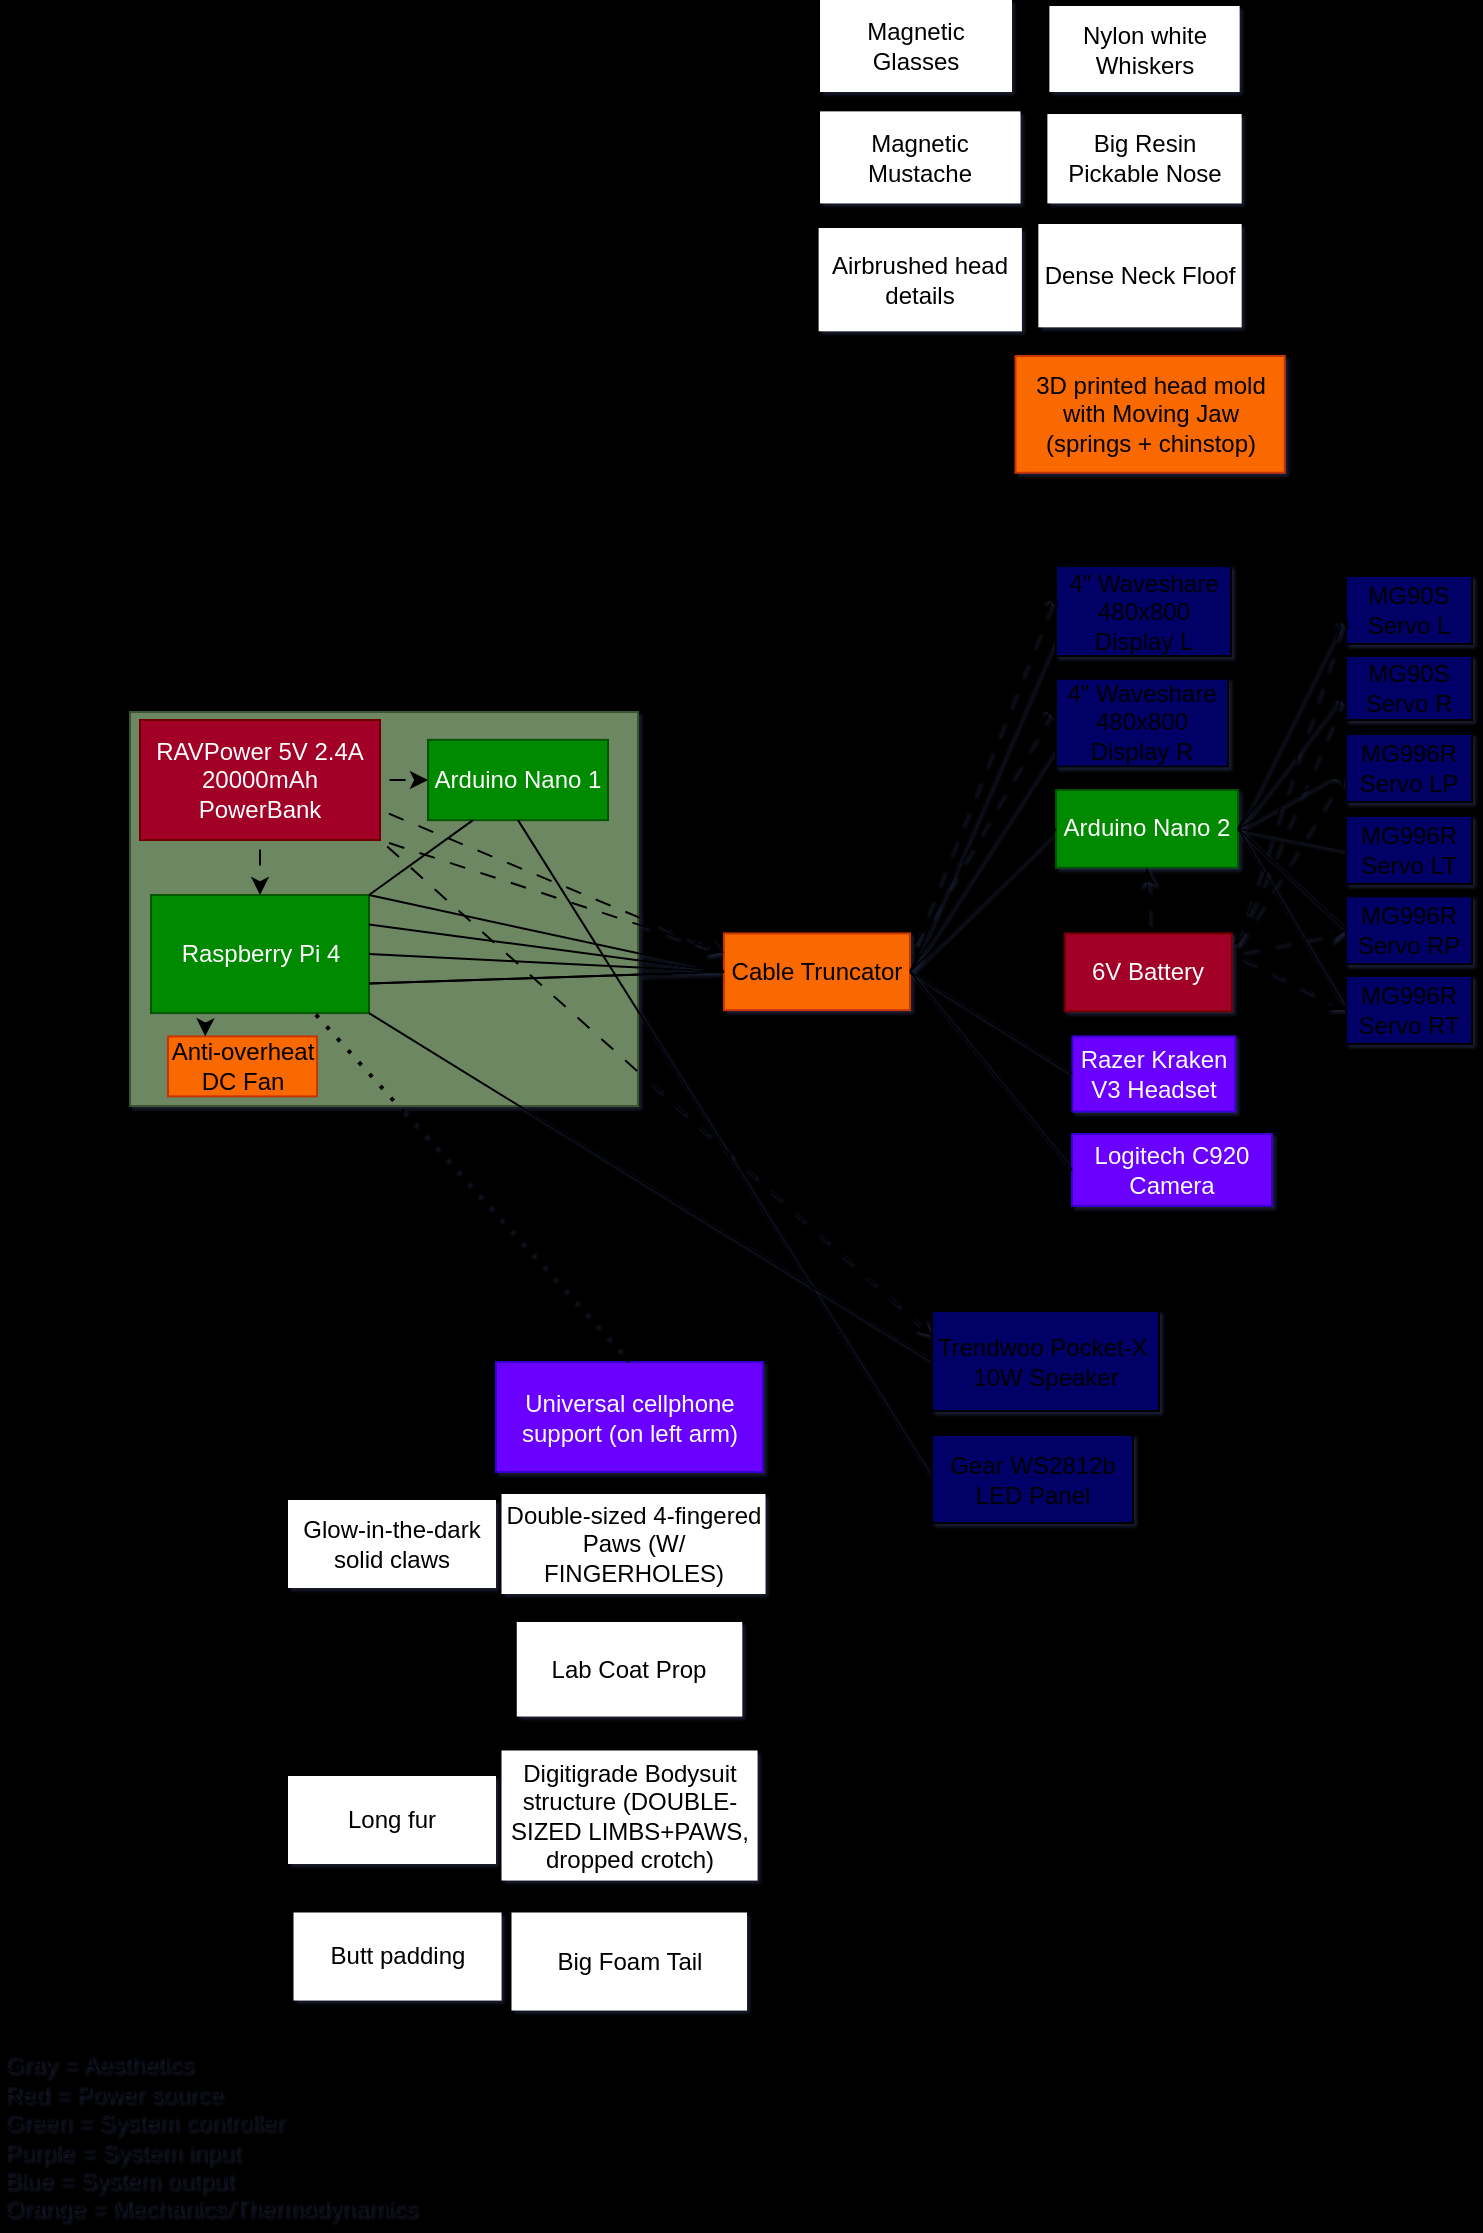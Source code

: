 <mxfile>
    <diagram id="meEQKwicSAwc1KFZT5nb" name="Page-1">
        <mxGraphModel dx="825" dy="610" grid="0" gridSize="10" guides="1" tooltips="1" connect="1" arrows="1" fold="1" page="1" pageScale="1" pageWidth="827" pageHeight="1169" background="#000000" math="0" shadow="1">
            <root>
                <mxCell id="0"/>
                <mxCell id="1" parent="0"/>
                <mxCell id="DGbpkix3uCbMqAGdI3nw-2" value="" style="rounded=0;whiteSpace=wrap;html=1;fillColor=#6d8764;fontColor=#ffffff;strokeColor=#3A5431;" parent="1" vertex="1">
                    <mxGeometry x="74" y="403" width="254" height="197" as="geometry"/>
                </mxCell>
                <mxCell id="sJYIKFFBBBpRVcEcnY1A-2" value="Raspberry Pi 4" style="rounded=0;whiteSpace=wrap;html=1;fillColor=#008a00;fontColor=#ffffff;strokeColor=#005700;" parent="1" vertex="1">
                    <mxGeometry x="84.5" y="494.53" width="109" height="59" as="geometry"/>
                </mxCell>
                <mxCell id="sJYIKFFBBBpRVcEcnY1A-4" value="RAVPower 5V 2.4A&lt;br&gt;20000mAh PowerBank" style="rounded=0;whiteSpace=wrap;html=1;fillColor=#a20025;fontColor=#ffffff;strokeColor=#6F0000;" parent="1" vertex="1">
                    <mxGeometry x="79" y="407" width="120" height="60" as="geometry"/>
                </mxCell>
                <mxCell id="MiqG1OLB_oiA9NUDDggW-1" value="Trendwoo Pocket-X&amp;nbsp;&lt;br&gt;10W Speaker" style="rounded=0;whiteSpace=wrap;html=1;fillColor=#000066;" parent="1" vertex="1">
                    <mxGeometry x="475.0" y="702.5" width="113.5" height="50" as="geometry"/>
                </mxCell>
                <mxCell id="MiqG1OLB_oiA9NUDDggW-14" value="4&quot; Waveshare&lt;br&gt;480x800 Display L" style="rounded=0;whiteSpace=wrap;html=1;fillColor=#000066;" parent="1" vertex="1">
                    <mxGeometry x="537.0" y="330.02" width="87.5" height="45" as="geometry"/>
                </mxCell>
                <mxCell id="MiqG1OLB_oiA9NUDDggW-16" value="Razer Kraken V3 Headset" style="rounded=0;whiteSpace=wrap;html=1;fillColor=#6a00ff;fontColor=#ffffff;strokeColor=#3700CC;" parent="1" vertex="1">
                    <mxGeometry x="545.17" y="565.18" width="81.5" height="37.65" as="geometry"/>
                </mxCell>
                <mxCell id="MiqG1OLB_oiA9NUDDggW-20" value="4&quot; Waveshare&lt;br&gt;480x800 Display R" style="rounded=0;whiteSpace=wrap;html=1;fillColor=#000066;" parent="1" vertex="1">
                    <mxGeometry x="537.0" y="386.35" width="86" height="44" as="geometry"/>
                </mxCell>
                <mxCell id="EwRE9bhfaP1bS0f3p2Km-1" value="3D printed head mold with Moving Jaw &lt;br&gt;(springs + chinstop)" style="rounded=0;whiteSpace=wrap;html=1;fillColor=#fa6800;fontColor=#000000;strokeColor=#C73500;" parent="1" vertex="1">
                    <mxGeometry x="516.73" y="225" width="134.64" height="58.37" as="geometry"/>
                </mxCell>
                <mxCell id="1WqXuKTqIWCNE-_j3OdE-2" value="" style="endArrow=none;html=1;exitX=1;exitY=0.5;exitDx=0;exitDy=0;entryX=0;entryY=0.75;entryDx=0;entryDy=0;" parent="1" source="16" target="MiqG1OLB_oiA9NUDDggW-20" edge="1">
                    <mxGeometry width="50" height="50" relative="1" as="geometry">
                        <mxPoint x="363.68" y="402.63" as="sourcePoint"/>
                        <mxPoint x="519" y="425" as="targetPoint"/>
                    </mxGeometry>
                </mxCell>
                <mxCell id="1WqXuKTqIWCNE-_j3OdE-3" value="" style="endArrow=classic;html=1;entryX=0;entryY=0.25;entryDx=0;entryDy=0;exitX=1;exitY=0.25;exitDx=0;exitDy=0;flowAnimation=1;" parent="1" source="16" target="MiqG1OLB_oiA9NUDDggW-20" edge="1">
                    <mxGeometry width="50" height="50" relative="1" as="geometry">
                        <mxPoint x="336.68" y="451.63" as="sourcePoint"/>
                        <mxPoint x="27.68" y="677.63" as="targetPoint"/>
                    </mxGeometry>
                </mxCell>
                <mxCell id="Ozhnao1Kgd7wMi6BiEIW-4" value="Digitigrade Bodysuit structure (DOUBLE-SIZED LIMBS+PAWS, dropped crotch)" style="rounded=0;whiteSpace=wrap;html=1;strokeColor=none;" parent="1" vertex="1">
                    <mxGeometry x="259.75" y="922.25" width="128" height="65" as="geometry"/>
                </mxCell>
                <mxCell id="DGbpkix3uCbMqAGdI3nw-13" value="Lab Coat Prop" style="rounded=0;whiteSpace=wrap;html=1;strokeColor=none;" parent="1" vertex="1">
                    <mxGeometry x="267.38" y="858" width="112.73" height="47.25" as="geometry"/>
                </mxCell>
                <mxCell id="Nwgi6No1Y5rALYJXFBc9-3" value="Gear WS2812b LED Panel" style="rounded=0;whiteSpace=wrap;html=1;fillColor=#000066;" parent="1" vertex="1">
                    <mxGeometry x="475.0" y="764.5" width="100.5" height="44" as="geometry"/>
                </mxCell>
                <mxCell id="H9GIjnEAIh9E3dcZyppp-1" value="Nylon white Whiskers" style="rounded=0;whiteSpace=wrap;html=1;gradientColor=none;gradientDirection=radial;strokeColor=none;shadow=0;sketch=0;" parent="1" vertex="1">
                    <mxGeometry x="533.7" y="50.0" width="95.11" height="43" as="geometry"/>
                </mxCell>
                <mxCell id="G8CKnrLTyZzQH0mxdqqO-1" value="Big Foam Tail" style="rounded=0;whiteSpace=wrap;html=1;strokeColor=none;" parent="1" vertex="1">
                    <mxGeometry x="264.75" y="1003.25" width="117.75" height="49" as="geometry"/>
                </mxCell>
                <mxCell id="mjT4M5Ip4WEiN_Ukw4vy-4" value="Big Resin Pickable Nose" style="rounded=0;whiteSpace=wrap;html=1;strokeColor=none;" parent="1" vertex="1">
                    <mxGeometry x="532.7" y="104.0" width="97.11" height="44.69" as="geometry"/>
                </mxCell>
                <mxCell id="l3iReEpkzlMMZ4JEiKjo-1" value="Arduino Nano 2" style="rounded=0;whiteSpace=wrap;html=1;fillColor=#008a00;fontColor=#ffffff;strokeColor=#005700;" parent="1" vertex="1">
                    <mxGeometry x="537" y="442" width="91" height="38.85" as="geometry"/>
                </mxCell>
                <mxCell id="l3iReEpkzlMMZ4JEiKjo-6" value="MG90S Servo L" style="rounded=0;whiteSpace=wrap;html=1;fillColor=#000066;" parent="1" vertex="1">
                    <mxGeometry x="682.0" y="335" width="63" height="34" as="geometry"/>
                </mxCell>
                <mxCell id="l3iReEpkzlMMZ4JEiKjo-7" value="MG90S Servo R" style="rounded=0;whiteSpace=wrap;html=1;fillColor=#000066;" parent="1" vertex="1">
                    <mxGeometry x="682.0" y="374.99" width="63" height="32" as="geometry"/>
                </mxCell>
                <mxCell id="l3iReEpkzlMMZ4JEiKjo-9" value="" style="endArrow=none;html=1;entryX=1;entryY=0.5;entryDx=0;entryDy=0;exitX=0;exitY=0.5;exitDx=0;exitDy=0;" parent="1" source="l3iReEpkzlMMZ4JEiKjo-7" target="l3iReEpkzlMMZ4JEiKjo-1" edge="1">
                    <mxGeometry width="50" height="50" relative="1" as="geometry">
                        <mxPoint x="111.68" y="1038.55" as="sourcePoint"/>
                        <mxPoint x="646.68" y="436.05" as="targetPoint"/>
                    </mxGeometry>
                </mxCell>
                <mxCell id="l3iReEpkzlMMZ4JEiKjo-10" value="" style="endArrow=none;html=1;entryX=0;entryY=0.5;entryDx=0;entryDy=0;exitX=1;exitY=0.5;exitDx=0;exitDy=0;" parent="1" source="l3iReEpkzlMMZ4JEiKjo-1" target="l3iReEpkzlMMZ4JEiKjo-6" edge="1">
                    <mxGeometry width="50" height="50" relative="1" as="geometry">
                        <mxPoint x="646.68" y="441.36" as="sourcePoint"/>
                        <mxPoint x="165.68" y="943.37" as="targetPoint"/>
                    </mxGeometry>
                </mxCell>
                <mxCell id="1nplpBPKuo-pAkyZSkpJ-1" value="Dense Neck Floof" style="rounded=0;whiteSpace=wrap;html=1;strokeColor=none;" parent="1" vertex="1">
                    <mxGeometry x="528.18" y="159" width="101.63" height="51.63" as="geometry"/>
                </mxCell>
                <mxCell id="mBO-9hLZOUBeBoBWAcDw-1" value="Universal cellphone support (on left arm)" style="rounded=0;whiteSpace=wrap;html=1;fillColor=#6a00ff;fontColor=#ffffff;strokeColor=#3700CC;" parent="1" vertex="1">
                    <mxGeometry x="257.0" y="728" width="133.5" height="55" as="geometry"/>
                </mxCell>
                <mxCell id="xO1Hjzes8Y6__K4B7noJ-2" value="Double-sized 4-fingered&lt;br&gt;Paws (W/ FINGERHOLES)" style="rounded=0;whiteSpace=wrap;html=1;strokeColor=none;" parent="1" vertex="1">
                    <mxGeometry x="259.75" y="794" width="131.98" height="50" as="geometry"/>
                </mxCell>
                <mxCell id="nYuNfDLr34HPvWMLvB9R-5" value="" style="endArrow=classic;html=1;exitX=1;exitY=0.25;exitDx=0;exitDy=0;entryX=0;entryY=0.25;entryDx=0;entryDy=0;flowAnimation=1;" parent="1" source="16" target="MiqG1OLB_oiA9NUDDggW-14" edge="1">
                    <mxGeometry width="50" height="50" relative="1" as="geometry">
                        <mxPoint x="327.68" y="448.63" as="sourcePoint"/>
                        <mxPoint x="503" y="377" as="targetPoint"/>
                    </mxGeometry>
                </mxCell>
                <mxCell id="nYuNfDLr34HPvWMLvB9R-9" value="" style="endArrow=none;html=1;entryX=0;entryY=0.5;entryDx=0;entryDy=0;exitX=1;exitY=0.5;exitDx=0;exitDy=0;" parent="1" source="16" target="MiqG1OLB_oiA9NUDDggW-16" edge="1">
                    <mxGeometry width="50" height="50" relative="1" as="geometry">
                        <mxPoint x="341.68" y="543.63" as="sourcePoint"/>
                        <mxPoint x="328.68" y="500.63" as="targetPoint"/>
                    </mxGeometry>
                </mxCell>
                <mxCell id="P2U7Luo28GVeBd__tEnY-2" value="" style="endArrow=classic;html=1;exitX=0.5;exitY=1;exitDx=0;exitDy=0;entryX=0.5;entryY=0;entryDx=0;entryDy=0;flowAnimation=1;" parent="1" source="sJYIKFFBBBpRVcEcnY1A-4" target="sJYIKFFBBBpRVcEcnY1A-2" edge="1">
                    <mxGeometry width="50" height="50" relative="1" as="geometry">
                        <mxPoint x="307.68" y="600" as="sourcePoint"/>
                        <mxPoint x="357.68" y="550" as="targetPoint"/>
                    </mxGeometry>
                </mxCell>
                <mxCell id="Yjcuvt-7D69lJ8ES1OOV-1" value="Arduino Nano 1" style="rounded=0;whiteSpace=wrap;html=1;fillColor=#008a00;fontColor=#ffffff;strokeColor=#005700;" parent="1" vertex="1">
                    <mxGeometry x="223" y="416.94" width="90" height="40.13" as="geometry"/>
                </mxCell>
                <mxCell id="Yjcuvt-7D69lJ8ES1OOV-2" value="" style="endArrow=classic;html=1;exitX=1;exitY=0.5;exitDx=0;exitDy=0;entryX=0;entryY=0.5;entryDx=0;entryDy=0;flowAnimation=1;" parent="1" source="sJYIKFFBBBpRVcEcnY1A-4" target="Yjcuvt-7D69lJ8ES1OOV-1" edge="1">
                    <mxGeometry width="50" height="50" relative="1" as="geometry">
                        <mxPoint x="307.68" y="680" as="sourcePoint"/>
                        <mxPoint x="357.68" y="630" as="targetPoint"/>
                    </mxGeometry>
                </mxCell>
                <mxCell id="dLq0NmMCFaMVdCEzxlDA-1" value="Glow-in-the-dark solid claws" style="rounded=0;whiteSpace=wrap;html=1;strokeColor=none;" parent="1" vertex="1">
                    <mxGeometry x="153" y="797" width="104" height="44" as="geometry"/>
                </mxCell>
                <mxCell id="8uKKw6rdh23P3kLo1PTB-3" value="Magnetic Mustache" style="rounded=0;whiteSpace=wrap;html=1;strokeColor=none;" parent="1" vertex="1">
                    <mxGeometry x="419.01" y="102.69" width="100.23" height="46" as="geometry"/>
                </mxCell>
                <mxCell id="SpIbLsfifqnd3sB7QlT--1" value="Magnetic Glasses" style="rounded=0;whiteSpace=wrap;html=1;strokeColor=none;" parent="1" vertex="1">
                    <mxGeometry x="419.01" y="47.0" width="95.98" height="46" as="geometry"/>
                </mxCell>
                <mxCell id="3" value="MG996R Servo LP" style="rounded=0;whiteSpace=wrap;html=1;fillColor=#000066;" parent="1" vertex="1">
                    <mxGeometry x="682.0" y="413.99" width="63" height="34" as="geometry"/>
                </mxCell>
                <mxCell id="4" value="MG996R Servo LT" style="rounded=0;whiteSpace=wrap;html=1;fillColor=#000066;" parent="1" vertex="1">
                    <mxGeometry x="682.0" y="454.99" width="63" height="34" as="geometry"/>
                </mxCell>
                <mxCell id="5" value="MG996R Servo RP" style="rounded=0;whiteSpace=wrap;html=1;fillColor=#000066;" parent="1" vertex="1">
                    <mxGeometry x="682.0" y="495.17" width="63" height="34" as="geometry"/>
                </mxCell>
                <mxCell id="6" value="MG996R Servo RT" style="rounded=0;whiteSpace=wrap;html=1;fillColor=#000066;" parent="1" vertex="1">
                    <mxGeometry x="682.0" y="534.99" width="63" height="34" as="geometry"/>
                </mxCell>
                <mxCell id="7" value="" style="endArrow=none;html=1;exitX=1;exitY=0.5;exitDx=0;exitDy=0;entryX=0;entryY=0.5;entryDx=0;entryDy=0;" parent="1" source="l3iReEpkzlMMZ4JEiKjo-1" target="3" edge="1">
                    <mxGeometry width="50" height="50" relative="1" as="geometry">
                        <mxPoint x="646.68" y="436.05" as="sourcePoint"/>
                        <mxPoint x="675.18" y="453.35" as="targetPoint"/>
                    </mxGeometry>
                </mxCell>
                <mxCell id="8" value="" style="endArrow=none;html=1;exitX=1;exitY=0.5;exitDx=0;exitDy=0;entryX=0;entryY=0.5;entryDx=0;entryDy=0;" parent="1" source="l3iReEpkzlMMZ4JEiKjo-1" target="4" edge="1">
                    <mxGeometry width="50" height="50" relative="1" as="geometry">
                        <mxPoint x="646.68" y="436.05" as="sourcePoint"/>
                        <mxPoint x="675.18" y="453.35" as="targetPoint"/>
                    </mxGeometry>
                </mxCell>
                <mxCell id="9" value="" style="endArrow=none;html=1;exitX=1;exitY=0.5;exitDx=0;exitDy=0;entryX=0;entryY=0.5;entryDx=0;entryDy=0;" parent="1" source="l3iReEpkzlMMZ4JEiKjo-1" target="5" edge="1">
                    <mxGeometry width="50" height="50" relative="1" as="geometry">
                        <mxPoint x="646.68" y="436.05" as="sourcePoint"/>
                        <mxPoint x="675.18" y="453.35" as="targetPoint"/>
                    </mxGeometry>
                </mxCell>
                <mxCell id="10" value="" style="endArrow=none;html=1;exitX=1;exitY=0.5;exitDx=0;exitDy=0;entryX=0;entryY=0.5;entryDx=0;entryDy=0;" parent="1" source="l3iReEpkzlMMZ4JEiKjo-1" target="6" edge="1">
                    <mxGeometry width="50" height="50" relative="1" as="geometry">
                        <mxPoint x="646.68" y="436.05" as="sourcePoint"/>
                        <mxPoint x="675.18" y="453.35" as="targetPoint"/>
                    </mxGeometry>
                </mxCell>
                <mxCell id="11" value="" style="endArrow=none;html=1;exitX=1;exitY=0.5;exitDx=0;exitDy=0;entryX=0;entryY=0.5;entryDx=0;entryDy=0;" parent="1" source="16" target="l3iReEpkzlMMZ4JEiKjo-1" edge="1">
                    <mxGeometry width="50" height="50" relative="1" as="geometry">
                        <mxPoint x="531.68" y="616.63" as="sourcePoint"/>
                        <mxPoint x="581.68" y="566.63" as="targetPoint"/>
                    </mxGeometry>
                </mxCell>
                <mxCell id="12" value="6V Battery" style="rounded=0;whiteSpace=wrap;html=1;fillColor=#a20025;fontColor=#ffffff;strokeColor=#6F0000;" parent="1" vertex="1">
                    <mxGeometry x="541.42" y="513.71" width="83.5" height="39" as="geometry"/>
                </mxCell>
                <mxCell id="13" value="" style="endArrow=classic;html=1;exitX=0.5;exitY=0;exitDx=0;exitDy=0;entryX=0.5;entryY=1;entryDx=0;entryDy=0;flowAnimation=1;" parent="1" source="12" target="l3iReEpkzlMMZ4JEiKjo-1" edge="1">
                    <mxGeometry width="50" height="50" relative="1" as="geometry">
                        <mxPoint x="367.5" y="616.65" as="sourcePoint"/>
                        <mxPoint x="417.5" y="566.65" as="targetPoint"/>
                    </mxGeometry>
                </mxCell>
                <mxCell id="16" value="Cable Truncator" style="rounded=0;whiteSpace=wrap;html=1;fillColor=#fa6800;fontColor=#000000;strokeColor=#C73500;" parent="1" vertex="1">
                    <mxGeometry x="371" y="513.71" width="93" height="38.35" as="geometry"/>
                </mxCell>
                <mxCell id="18" value="" style="endArrow=none;html=1;entryX=1;entryY=1;entryDx=0;entryDy=0;exitX=0;exitY=0.5;exitDx=0;exitDy=0;flowAnimation=0;ignoreEdge=0;orthogonalLoop=0;orthogonal=0;comic=0;" parent="1" source="MiqG1OLB_oiA9NUDDggW-1" target="sJYIKFFBBBpRVcEcnY1A-2" edge="1">
                    <mxGeometry width="50" height="50" relative="1" as="geometry">
                        <mxPoint x="414" y="598" as="sourcePoint"/>
                        <mxPoint x="302.5" y="561.055" as="targetPoint"/>
                    </mxGeometry>
                </mxCell>
                <mxCell id="21" value="" style="endArrow=none;html=1;exitX=1;exitY=0;exitDx=0;exitDy=0;entryX=0;entryY=0.5;entryDx=0;entryDy=0;" parent="1" source="sJYIKFFBBBpRVcEcnY1A-2" target="16" edge="1">
                    <mxGeometry width="50" height="50" relative="1" as="geometry">
                        <mxPoint x="463" y="598" as="sourcePoint"/>
                        <mxPoint x="513" y="548" as="targetPoint"/>
                    </mxGeometry>
                </mxCell>
                <mxCell id="22" value="" style="endArrow=none;html=1;exitX=1;exitY=0.5;exitDx=0;exitDy=0;entryX=0;entryY=0.5;entryDx=0;entryDy=0;" parent="1" source="sJYIKFFBBBpRVcEcnY1A-2" target="16" edge="1">
                    <mxGeometry width="50" height="50" relative="1" as="geometry">
                        <mxPoint x="463" y="598" as="sourcePoint"/>
                        <mxPoint x="513" y="548" as="targetPoint"/>
                    </mxGeometry>
                </mxCell>
                <mxCell id="24" value="" style="endArrow=none;html=1;exitX=1;exitY=0.75;exitDx=0;exitDy=0;entryX=0;entryY=0.5;entryDx=0;entryDy=0;" parent="1" source="sJYIKFFBBBpRVcEcnY1A-2" target="16" edge="1">
                    <mxGeometry width="50" height="50" relative="1" as="geometry">
                        <mxPoint x="463" y="598" as="sourcePoint"/>
                        <mxPoint x="513" y="548" as="targetPoint"/>
                    </mxGeometry>
                </mxCell>
                <mxCell id="25" value="" style="endArrow=none;html=1;exitX=0.5;exitY=1;exitDx=0;exitDy=0;entryX=0;entryY=0.5;entryDx=0;entryDy=0;" parent="1" source="Yjcuvt-7D69lJ8ES1OOV-1" target="Nwgi6No1Y5rALYJXFBc9-3" edge="1">
                    <mxGeometry width="50" height="50" relative="1" as="geometry">
                        <mxPoint x="182.5" y="596.94" as="sourcePoint"/>
                        <mxPoint x="376" y="642" as="targetPoint"/>
                    </mxGeometry>
                </mxCell>
                <mxCell id="38" value="" style="endArrow=none;html=1;exitX=1;exitY=0.5;exitDx=0;exitDy=0;entryX=0;entryY=0.75;entryDx=0;entryDy=0;" parent="1" source="16" target="MiqG1OLB_oiA9NUDDggW-14" edge="1">
                    <mxGeometry width="50" height="50" relative="1" as="geometry">
                        <mxPoint x="505" y="529" as="sourcePoint"/>
                        <mxPoint x="555" y="479" as="targetPoint"/>
                    </mxGeometry>
                </mxCell>
                <mxCell id="39" value="" style="endArrow=none;html=1;exitX=1;exitY=0;exitDx=0;exitDy=0;entryX=0.25;entryY=1;entryDx=0;entryDy=0;" parent="1" source="sJYIKFFBBBpRVcEcnY1A-2" target="Yjcuvt-7D69lJ8ES1OOV-1" edge="1">
                    <mxGeometry width="50" height="50" relative="1" as="geometry">
                        <mxPoint x="240" y="514" as="sourcePoint"/>
                        <mxPoint x="290" y="464" as="targetPoint"/>
                    </mxGeometry>
                </mxCell>
                <mxCell id="40" value="" style="endArrow=classic;html=1;exitX=1;exitY=0.75;exitDx=0;exitDy=0;entryX=0;entryY=0.25;entryDx=0;entryDy=0;flowAnimation=1;" parent="1" source="sJYIKFFBBBpRVcEcnY1A-4" target="16" edge="1">
                    <mxGeometry width="50" height="50" relative="1" as="geometry">
                        <mxPoint x="343" y="514" as="sourcePoint"/>
                        <mxPoint x="393" y="464" as="targetPoint"/>
                    </mxGeometry>
                </mxCell>
                <mxCell id="41" value="" style="endArrow=classic;html=1;exitX=1;exitY=1;exitDx=0;exitDy=0;entryX=0;entryY=0.25;entryDx=0;entryDy=0;flowAnimation=1;" parent="1" source="sJYIKFFBBBpRVcEcnY1A-4" target="16" edge="1">
                    <mxGeometry width="50" height="50" relative="1" as="geometry">
                        <mxPoint x="343" y="514" as="sourcePoint"/>
                        <mxPoint x="393" y="464" as="targetPoint"/>
                    </mxGeometry>
                </mxCell>
                <mxCell id="42" value="" style="endArrow=none;html=1;exitX=1;exitY=0.75;exitDx=0;exitDy=0;entryX=0;entryY=0.5;entryDx=0;entryDy=0;" parent="1" source="sJYIKFFBBBpRVcEcnY1A-2" target="16" edge="1">
                    <mxGeometry width="50" height="50" relative="1" as="geometry">
                        <mxPoint x="166" y="537" as="sourcePoint"/>
                        <mxPoint x="253" y="552.76" as="targetPoint"/>
                    </mxGeometry>
                </mxCell>
                <mxCell id="43" value="Anti-overheat DC Fan" style="rounded=0;whiteSpace=wrap;html=1;fillColor=#fa6800;fontColor=#000000;strokeColor=#C73500;" parent="1" vertex="1">
                    <mxGeometry x="93" y="565.18" width="74.5" height="30" as="geometry"/>
                </mxCell>
                <mxCell id="46" value="" style="endArrow=none;dashed=1;html=1;dashPattern=1 3;strokeWidth=2;exitX=0.5;exitY=0;exitDx=0;exitDy=0;entryX=0.75;entryY=1;entryDx=0;entryDy=0;strokeColor=default;noJump=0;flowAnimation=0;" parent="1" source="mBO-9hLZOUBeBoBWAcDw-1" target="sJYIKFFBBBpRVcEcnY1A-2" edge="1">
                    <mxGeometry width="50" height="50" relative="1" as="geometry">
                        <mxPoint x="378" y="704" as="sourcePoint"/>
                        <mxPoint x="265" y="618" as="targetPoint"/>
                    </mxGeometry>
                </mxCell>
                <mxCell id="49" value="" style="endArrow=classic;html=1;entryX=0;entryY=0.25;entryDx=0;entryDy=0;exitX=1;exitY=1;exitDx=0;exitDy=0;flowAnimation=1;" parent="1" source="sJYIKFFBBBpRVcEcnY1A-4" target="MiqG1OLB_oiA9NUDDggW-1" edge="1">
                    <mxGeometry width="50" height="50" relative="1" as="geometry">
                        <mxPoint x="416" y="639" as="sourcePoint"/>
                        <mxPoint x="466" y="589" as="targetPoint"/>
                    </mxGeometry>
                </mxCell>
                <mxCell id="55" value="Logitech C920 Camera" style="rounded=0;whiteSpace=wrap;html=1;fillColor=#6a00ff;fontColor=#ffffff;strokeColor=#3700CC;" parent="1" vertex="1">
                    <mxGeometry x="545" y="614" width="100" height="36" as="geometry"/>
                </mxCell>
                <mxCell id="56" value="" style="endArrow=none;html=1;comic=0;exitX=1;exitY=0.25;exitDx=0;exitDy=0;entryX=0;entryY=0.5;entryDx=0;entryDy=0;" parent="1" source="sJYIKFFBBBpRVcEcnY1A-2" target="16" edge="1">
                    <mxGeometry width="50" height="50" relative="1" as="geometry">
                        <mxPoint x="236" y="668" as="sourcePoint"/>
                        <mxPoint x="286" y="618" as="targetPoint"/>
                    </mxGeometry>
                </mxCell>
                <mxCell id="57" value="" style="endArrow=none;html=1;comic=0;exitX=1;exitY=0.5;exitDx=0;exitDy=0;entryX=0;entryY=0.5;entryDx=0;entryDy=0;" parent="1" source="16" target="55" edge="1">
                    <mxGeometry width="50" height="50" relative="1" as="geometry">
                        <mxPoint x="236" y="668" as="sourcePoint"/>
                        <mxPoint x="286" y="618" as="targetPoint"/>
                    </mxGeometry>
                </mxCell>
                <mxCell id="58" value="Long fur" style="rounded=0;whiteSpace=wrap;html=1;strokeColor=none;" parent="1" vertex="1">
                    <mxGeometry x="153" y="935" width="104" height="44" as="geometry"/>
                </mxCell>
                <mxCell id="60" value="Airbrushed head details" style="rounded=0;whiteSpace=wrap;html=1;strokeColor=none;" parent="1" vertex="1">
                    <mxGeometry x="418.31" y="161" width="101.63" height="51.63" as="geometry"/>
                </mxCell>
                <mxCell id="63" value="" style="endArrow=classic;html=1;exitX=0.25;exitY=1;exitDx=0;exitDy=0;entryX=0.25;entryY=0;entryDx=0;entryDy=0;flowAnimation=1;" parent="1" source="sJYIKFFBBBpRVcEcnY1A-2" target="43" edge="1">
                    <mxGeometry width="50" height="50" relative="1" as="geometry">
                        <mxPoint x="149" y="477.0" as="sourcePoint"/>
                        <mxPoint x="149" y="504.53" as="targetPoint"/>
                    </mxGeometry>
                </mxCell>
                <mxCell id="65" value="" style="endArrow=classic;html=1;exitX=1;exitY=0.25;exitDx=0;exitDy=0;entryX=0;entryY=0.5;entryDx=0;entryDy=0;flowAnimation=1;" parent="1" source="12" target="6" edge="1">
                    <mxGeometry width="50" height="50" relative="1" as="geometry">
                        <mxPoint x="634.92" y="543.21" as="sourcePoint"/>
                        <mxPoint x="661.37" y="580.53" as="targetPoint"/>
                    </mxGeometry>
                </mxCell>
                <mxCell id="66" value="" style="endArrow=classic;html=1;exitX=1;exitY=0.25;exitDx=0;exitDy=0;entryX=0;entryY=0.5;entryDx=0;entryDy=0;flowAnimation=1;" parent="1" source="12" target="5" edge="1">
                    <mxGeometry width="50" height="50" relative="1" as="geometry">
                        <mxPoint x="644.92" y="553.21" as="sourcePoint"/>
                        <mxPoint x="671.37" y="590.53" as="targetPoint"/>
                    </mxGeometry>
                </mxCell>
                <mxCell id="67" value="" style="endArrow=classic;html=1;exitX=1;exitY=0.25;exitDx=0;exitDy=0;entryX=0;entryY=0.5;entryDx=0;entryDy=0;flowAnimation=1;" parent="1" source="12" target="3" edge="1">
                    <mxGeometry width="50" height="50" relative="1" as="geometry">
                        <mxPoint x="654.92" y="563.21" as="sourcePoint"/>
                        <mxPoint x="681.37" y="600.53" as="targetPoint"/>
                    </mxGeometry>
                </mxCell>
                <mxCell id="68" value="" style="endArrow=classic;html=1;exitX=1;exitY=0.25;exitDx=0;exitDy=0;entryX=0;entryY=0.5;entryDx=0;entryDy=0;flowAnimation=1;" parent="1" source="12" target="l3iReEpkzlMMZ4JEiKjo-7" edge="1">
                    <mxGeometry width="50" height="50" relative="1" as="geometry">
                        <mxPoint x="664.92" y="573.21" as="sourcePoint"/>
                        <mxPoint x="691.37" y="610.53" as="targetPoint"/>
                    </mxGeometry>
                </mxCell>
                <mxCell id="69" value="" style="endArrow=classic;html=1;exitX=1;exitY=0.25;exitDx=0;exitDy=0;entryX=0;entryY=0.5;entryDx=0;entryDy=0;flowAnimation=1;" parent="1" source="12" target="l3iReEpkzlMMZ4JEiKjo-6" edge="1">
                    <mxGeometry width="50" height="50" relative="1" as="geometry">
                        <mxPoint x="674.92" y="583.21" as="sourcePoint"/>
                        <mxPoint x="701.37" y="620.53" as="targetPoint"/>
                    </mxGeometry>
                </mxCell>
                <mxCell id="70" value="Gray = Aesthetics&lt;br&gt;Red = Power source&lt;br&gt;Green = System controller&lt;br&gt;Purple = System input&lt;br&gt;Blue = System output&lt;br&gt;Orange = Mechanics/Thermodynamics" style="text;html=1;align=left;verticalAlign=middle;resizable=0;points=[];autosize=1;strokeColor=none;fillColor=none;" parent="1" vertex="1">
                    <mxGeometry x="9.01" y="1071" width="216" height="88" as="geometry"/>
                </mxCell>
                <mxCell id="72" value="Butt padding" style="rounded=0;whiteSpace=wrap;html=1;strokeColor=none;" parent="1" vertex="1">
                    <mxGeometry x="155.75" y="1003.25" width="104" height="44" as="geometry"/>
                </mxCell>
            </root>
        </mxGraphModel>
    </diagram>
</mxfile>